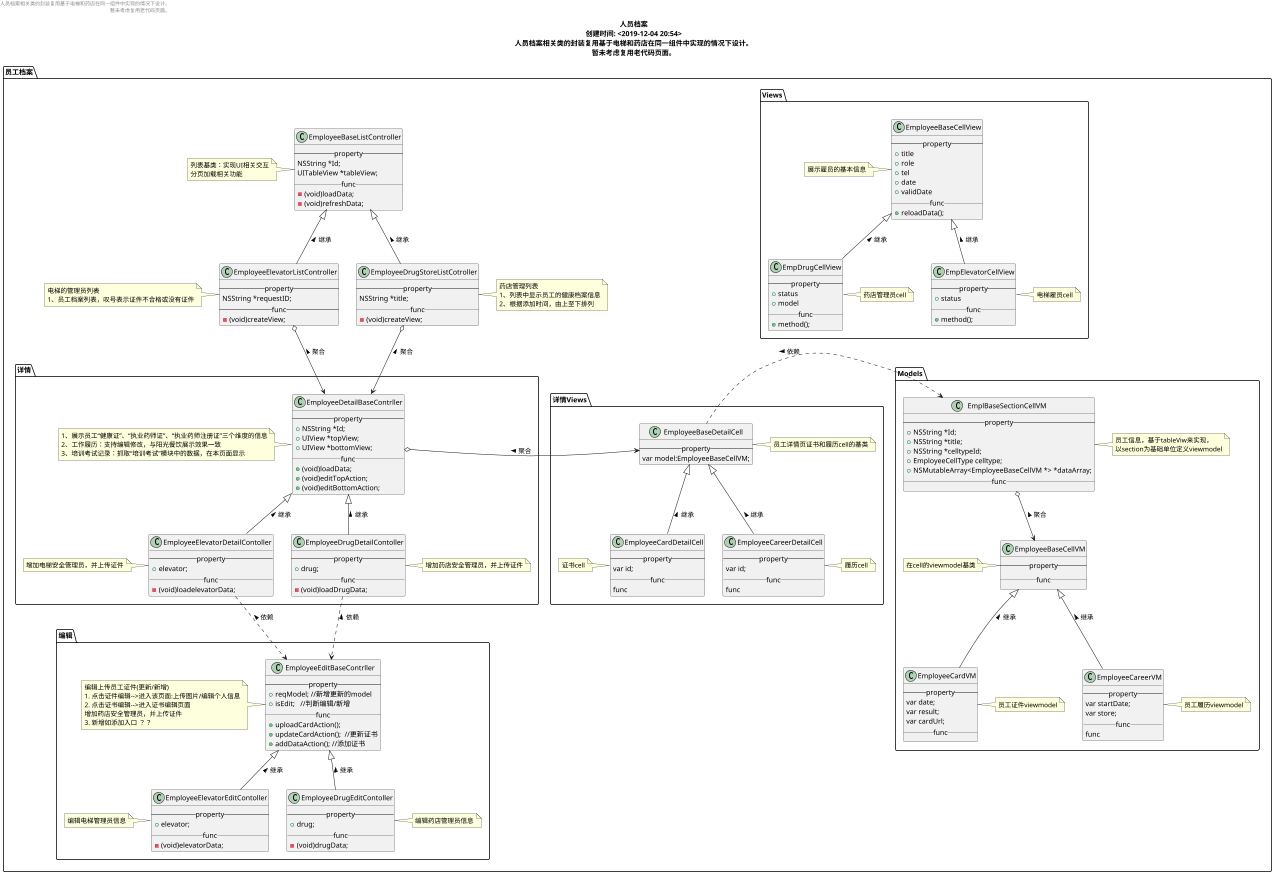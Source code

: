 @startuml
scale 0.5
page 1x1
title
    人员档案
    创建时间: <2019-12-04 20:54>
    人员档案相关类的封装复用基于电梯和药店在同一组件中实现的情况下设计。
    暂未考虑复用老代码页面。
    endtitle
    left header
        人员档案相关类的封装复用基于电梯和药店在同一组件中实现的情况下设计。
        暂未考虑复用老代码页面。
    endheader
    'package，node，folder，frame，cloud，database'
    folder "员工档案" as listpkg{
        class "EmployeeBaseListController" as baselist {
            -- property --
            NSString *Id;
            UITableView *tableView;
            __func__
            -(void)loadData;
            -(void)refreshData;
        }
        class "EmployeeElevatorListController" as personlist {
            -- property --
            NSString *requestID;
            --func--
            -(void)createView;
        }

        class "EmployeeDrugStoreListCotroller" as druglist {
            -- property--
            NSString *title;
            __func__
            -(void)createView;
        }
        'package，node，folder，frame，cloud，database'
        folder "Models" as vm{
            class "EmplBaseSectionCellVM" as sectionvm {
                -- property --
                + NSString *Id;
                + NSString *title;
                + NSString *celltypeId;
                + EmployeeCellType celltype;
                + NSMutableArray<EmployeeBaseCellVM *> *dataArray;
                __func__
            }
            class "EmployeeBaseCellVM" as basevm {
                -- property --
                __func__
            }
            class "EmployeeCardVM" as cardvm {
                -- property --
                var date;
                var result;
                var cardUrl;
                __func__
            }
            class "EmployeeCareerVM" as careervm {
                -- property --
                var startDate;
                var store;
                __func__
                func
            }
            note right of sectionvm
                员工信息，基于tableViw来实现，
                以section为基础单位定义viewmodel
            end note

            note left of basevm
                在cell的viewmodel基类
            end note

            note right of cardvm
                员工证件viewmodel
            end note
            note right of careervm
                员工履历viewmodel
            end note
            sectionvm o--> basevm:聚合 <
            basevm <|-- cardvm:继承 <
            basevm <|-- careervm:继承 <
        }
        'package，node，folder，frame，cloud，database'
        folder "详情Views" as detailview{
            class "EmployeeBaseDetailCell" as basedetailcell {
                -- property --
                var model:EmployeeBaseCellVM;
            }
            class "EmployeeCardDetailCell" as carddetailcell {
                -- property --
                var id;
                __func__
                func
            }
            class "EmployeeCareerDetailCell" as careerdetailcell {
                -- property --
                var id;
                __func__
                func
            }
            note right of basedetailcell
                员工详情页证书和履历cell的基类
            end note
            note left of carddetailcell
                证书cell
            end note
            note right of careerdetailcell
                履历cell
            end note

            basedetailcell <|-- carddetailcell:继承 <
            basedetailcell <|-- careerdetailcell:继承 <
            basedetailcell .left.> sectionvm:依赖 <
        }
        folder "详情" as detail{
            class "EmployeeDetailBaseContrller" as basedetail {
                -- property --
                +NSString *Id;
                +UIView *topView;
                +UIView *bottomView;
                __func__
                +(void)loadData;
                +(void)editTopAction;
                +(void)editBottomAction;
            }
            class "EmployeeElevatorDetailContoller" as empeledetail {
                -- property --
                +elevator;
                __func__
                -(void)loadelevatorData;
            }
            class "EmployeeDrugDetailContoller" as empdrugdetail {
                -- property --
                +drug;
                __ func __
                -(void)loadDrugData;
            }


            note left of basedetail
                1、展示员工“健康证”、“执业药师证”、“执业药师注册证”三个维度的信息
                2、工作履历：支持编辑修改，与阳光餐饮展示效果一致
                3、培训考试记录：抓取“培训考试”模块中的数据，在本页面显示
            end note

            note left of empeledetail
                增加电梯安全管理员，并上传证件
            end note

            note right of empdrugdetail
                增加药店安全管理员，并上传证件
            end note

            basedetail <|-- empeledetail:继承 <
            basedetail <|-- empdrugdetail:继承 <
            basedetail o-left-> basedetailcell:聚合 <

        }

        folder "编辑" as edit{
            class "EmployeeEditBaseContrller" as baseedit {
                -- property --
                +reqModel; //新增更新的model
                +isEdit;   //判断编辑/新增
                __func__
                +uploadCardAction();
                +updateCardAction();  //更新证书
                +addDataAction(); //添加证书
            }
            class "EmployeeElevatorEditContoller" as empeleedit {
                -- property --
                +elevator;
                __func__
                -(void)elevatorData;
            }
            class "EmployeeDrugEditContoller" as empdrugedit {
                -- property --
                +drug;
                __func__
                -(void)drugData;
            }
            note left of baseedit
                编辑上传员工证件(更新/新增)
                1. 点击证件编辑-->进入该页面:上传图片/编辑个人信息
                2. 点击证书编辑-->进入证书编辑页面
                增加药店安全管理员，并上传证件
                3. 新增如添加入口 ？？
            end note
            note left of empeleedit
                编辑电梯管理员信息
            end note
            note right of empdrugedit
                编辑药店管理员信息
            end note

            baseedit <|-- empeleedit:继承 <
            baseedit <|-- empdrugedit:继承 <
        }
        'package，node，folder，frame，cloud，database'
        folder "Views" as views{
            class "EmployeeBaseCellView" as basecell {
                -- property --
                +title
                +role
                +tel
                +date
                +validDate
                __ func __
                +reloadData();
            }

            class "EmpDrugCellView" as empDCell {
                -- property --
                +status
                +model
                __func__
                +method();
            }

            class "EmpElevatorCellView" as empelecell {
                -- property --
                +status
                __func__
                +method();
            }

            note left of basecell
                展示雇员的基本信息
            end note
            note right of empDCell
                药店管理员cell
            end note
            note right of empelecell
                电梯雇员cell
            end note

            basecell <|-- empDCell:继承 <
            basecell <|-- empelecell:继承 <
        }


        note left of baselist
            列表基类：实现UI相关交互
            分页加载相关功能
        end note
        note left of personlist
            电梯的管理员列表
            1、员工档案列表，叹号表示证件不合格或没有证件
        end note

        note right of druglist
            药店管理列表
            1、列表中显示员工的健康档案信息
            2、根据添加时间，由上至下排列
        end note


        baselist <|-- personlist:继承 <
        baselist <|-- druglist:继承 <
        'baselist o-down---> basecell:聚合 <
        '详情
        druglist o--> basedetail:聚合 <
        personlist o--> basedetail:聚合 <
        '编辑'
        empeledetail ..> baseedit:依赖 <
        empdrugdetail ..> baseedit:依赖 <

    }


    @enduml
